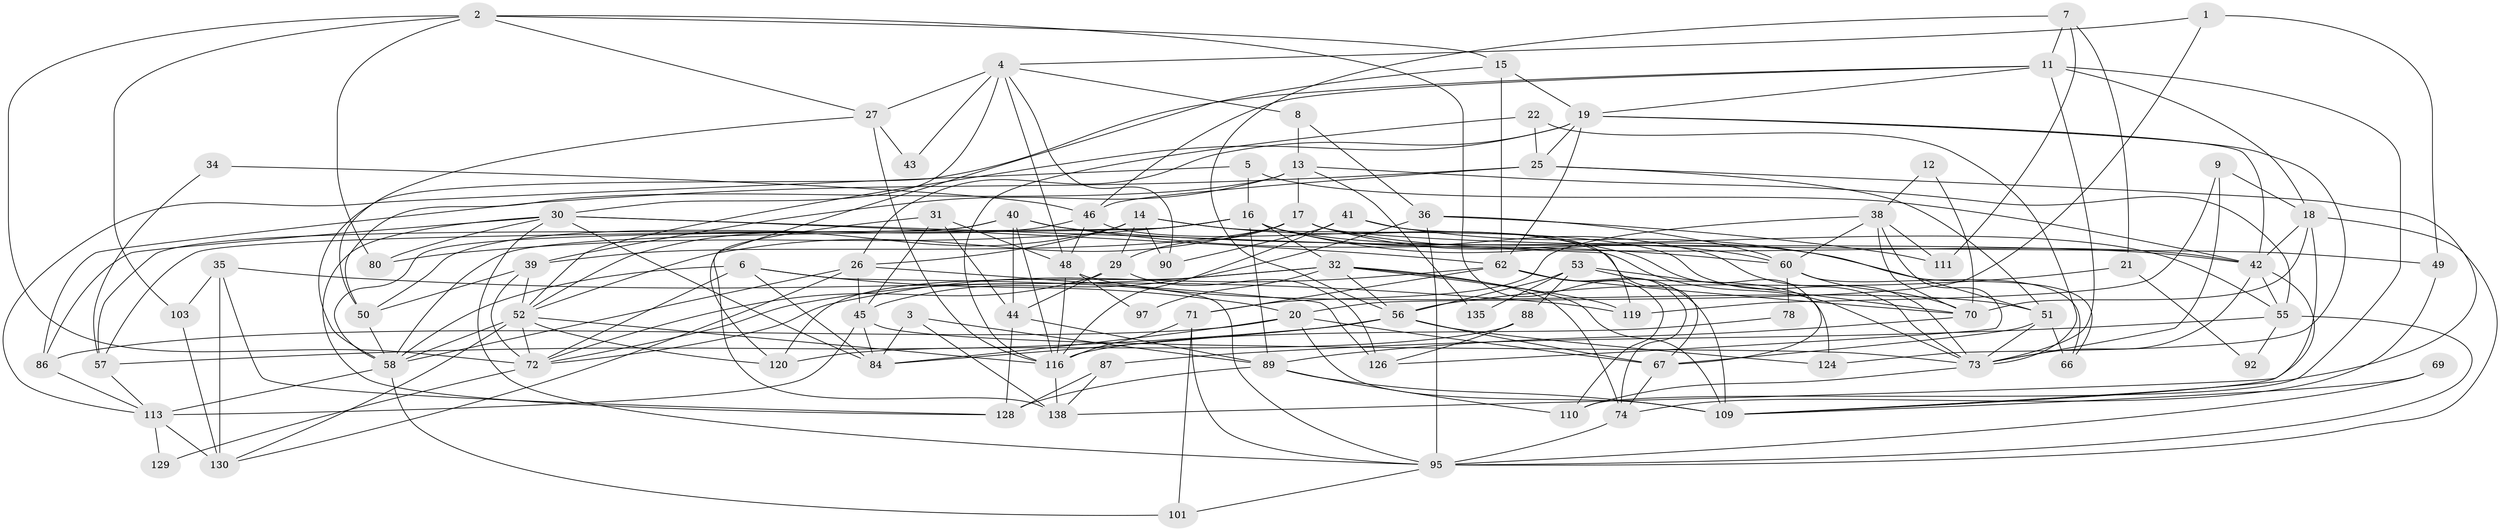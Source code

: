 // original degree distribution, {3: 0.2517985611510791, 4: 0.2589928057553957, 2: 0.15827338129496402, 7: 0.02158273381294964, 5: 0.20863309352517986, 6: 0.06474820143884892, 8: 0.014388489208633094, 9: 0.02158273381294964}
// Generated by graph-tools (version 1.1) at 2025/41/03/06/25 10:41:56]
// undirected, 87 vertices, 221 edges
graph export_dot {
graph [start="1"]
  node [color=gray90,style=filled];
  1;
  2 [super="+107"];
  3 [super="+37"];
  4 [super="+10"];
  5 [super="+91"];
  6 [super="+23"];
  7 [super="+28"];
  8;
  9 [super="+54"];
  11 [super="+83"];
  12;
  13 [super="+24"];
  14 [super="+33"];
  15 [super="+125"];
  16 [super="+65"];
  17 [super="+64"];
  18 [super="+121"];
  19 [super="+108"];
  20 [super="+105"];
  21;
  22 [super="+122"];
  25;
  26 [super="+134"];
  27 [super="+93"];
  29;
  30 [super="+112"];
  31 [super="+61"];
  32 [super="+99"];
  34;
  35;
  36 [super="+47"];
  38 [super="+133"];
  39 [super="+59"];
  40 [super="+68"];
  41;
  42 [super="+94"];
  43;
  44;
  45 [super="+102"];
  46 [super="+106"];
  48 [super="+63"];
  49;
  50 [super="+98"];
  51 [super="+76"];
  52 [super="+139"];
  53 [super="+75"];
  55 [super="+82"];
  56 [super="+77"];
  57 [super="+114"];
  58 [super="+79"];
  60 [super="+100"];
  62 [super="+117"];
  66;
  67;
  69;
  70 [super="+81"];
  71;
  72;
  73 [super="+85"];
  74;
  78;
  80;
  84 [super="+96"];
  86 [super="+118"];
  87 [super="+115"];
  88;
  89 [super="+104"];
  90 [super="+123"];
  92;
  95 [super="+132"];
  97;
  101;
  103;
  109 [super="+137"];
  110;
  111;
  113 [super="+127"];
  116 [super="+136"];
  119;
  120;
  124;
  126;
  128;
  129;
  130 [super="+131"];
  135;
  138;
  1 -- 20;
  1 -- 49;
  1 -- 4;
  2 -- 80;
  2 -- 110;
  2 -- 27;
  2 -- 72;
  2 -- 15;
  2 -- 103;
  3 -- 138;
  3 -- 89;
  3 -- 84;
  4 -- 48;
  4 -- 8;
  4 -- 43;
  4 -- 90;
  4 -- 27;
  4 -- 30;
  5 -- 113;
  5 -- 42;
  5 -- 16;
  6 -- 72;
  6 -- 84;
  6 -- 20;
  6 -- 58;
  6 -- 95;
  7 -- 111;
  7 -- 11;
  7 -- 21;
  7 -- 56;
  8 -- 36;
  8 -- 13;
  9 -- 18;
  9 -- 119;
  9 -- 73;
  11 -- 19;
  11 -- 46;
  11 -- 58;
  11 -- 110;
  11 -- 18;
  11 -- 73;
  12 -- 38;
  12 -- 70;
  13 -- 55;
  13 -- 50;
  13 -- 39;
  13 -- 135;
  13 -- 17;
  14 -- 73;
  14 -- 67;
  14 -- 52;
  14 -- 26;
  14 -- 90 [weight=2];
  14 -- 29;
  15 -- 120;
  15 -- 19 [weight=2];
  15 -- 62;
  16 -- 66;
  16 -- 80;
  16 -- 57;
  16 -- 32;
  16 -- 89;
  16 -- 58;
  16 -- 73;
  16 -- 55;
  17 -- 49;
  17 -- 29;
  17 -- 52;
  17 -- 42;
  17 -- 60;
  17 -- 39;
  18 -- 138;
  18 -- 95;
  18 -- 42;
  18 -- 70;
  19 -- 42;
  19 -- 25;
  19 -- 26;
  19 -- 124;
  19 -- 62;
  19 -- 52;
  20 -- 67;
  20 -- 86;
  20 -- 109;
  20 -- 84;
  21 -- 56;
  21 -- 92;
  22 -- 25;
  22 -- 73;
  22 -- 116;
  25 -- 109;
  25 -- 51;
  25 -- 46;
  25 -- 86;
  26 -- 45;
  26 -- 126;
  26 -- 58;
  26 -- 130;
  27 -- 116;
  27 -- 43;
  27 -- 50;
  29 -- 72;
  29 -- 44;
  29 -- 126;
  30 -- 128;
  30 -- 84;
  30 -- 80;
  30 -- 95;
  30 -- 86;
  30 -- 73;
  30 -- 62;
  31 -- 138;
  31 -- 45;
  31 -- 44;
  31 -- 48;
  32 -- 74;
  32 -- 97;
  32 -- 119;
  32 -- 120;
  32 -- 56;
  32 -- 72;
  32 -- 109;
  34 -- 46;
  34 -- 57;
  35 -- 128;
  35 -- 130;
  35 -- 103;
  35 -- 119;
  36 -- 60;
  36 -- 111;
  36 -- 95;
  36 -- 45;
  38 -- 71;
  38 -- 126;
  38 -- 70;
  38 -- 60;
  38 -- 111;
  39 -- 72;
  39 -- 50;
  39 -- 52;
  40 -- 116;
  40 -- 58;
  40 -- 44;
  40 -- 57 [weight=2];
  40 -- 42;
  40 -- 60;
  41 -- 119;
  41 -- 51;
  41 -- 90;
  41 -- 116;
  42 -- 109;
  42 -- 73;
  42 -- 55;
  44 -- 128;
  44 -- 89;
  45 -- 113;
  45 -- 73;
  45 -- 84;
  46 -- 67;
  46 -- 48;
  46 -- 50;
  48 -- 116;
  48 -- 97;
  48 -- 51;
  49 -- 74;
  50 -- 58;
  51 -- 66 [weight=2];
  51 -- 67;
  51 -- 73;
  52 -- 116;
  52 -- 72;
  52 -- 120;
  52 -- 58;
  52 -- 130;
  53 -- 88;
  53 -- 135;
  53 -- 124;
  53 -- 70;
  53 -- 56;
  55 -- 87;
  55 -- 92;
  55 -- 95;
  56 -- 67;
  56 -- 57;
  56 -- 124;
  56 -- 84;
  57 -- 113;
  58 -- 101;
  58 -- 113;
  60 -- 66;
  60 -- 78;
  60 -- 70;
  62 -- 71;
  62 -- 74;
  62 -- 70;
  62 -- 72;
  62 -- 109;
  67 -- 74;
  69 -- 95;
  69 -- 109;
  70 -- 89;
  71 -- 101;
  71 -- 95;
  71 -- 116;
  72 -- 129;
  73 -- 110;
  74 -- 95;
  78 -- 116;
  86 -- 113;
  87 -- 138;
  87 -- 128;
  88 -- 126;
  88 -- 120;
  89 -- 110;
  89 -- 128;
  89 -- 109;
  95 -- 101;
  103 -- 130;
  113 -- 129;
  113 -- 130;
  116 -- 138;
}
